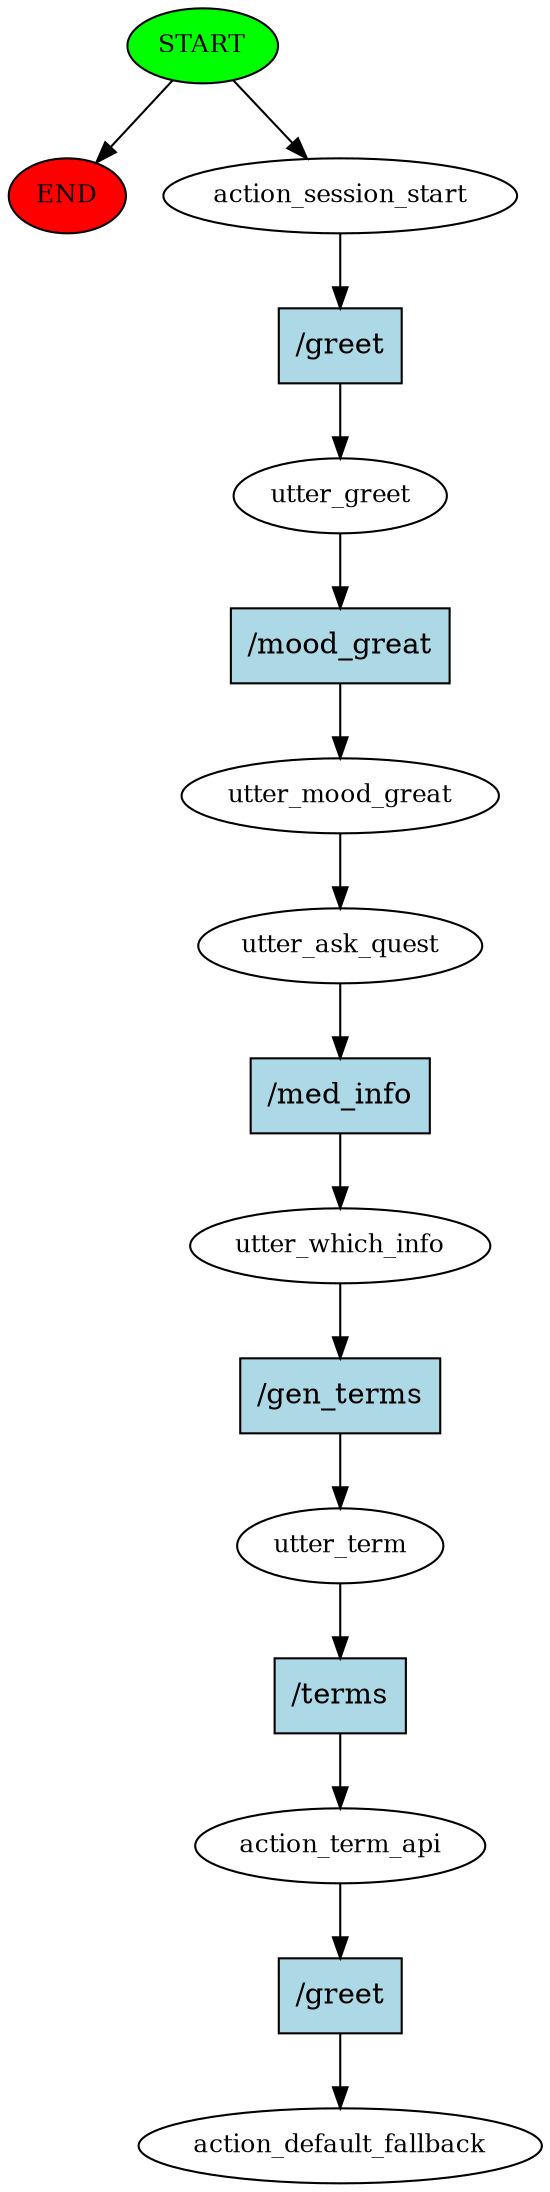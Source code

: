 digraph  {
0 [class="start active", fillcolor=green, fontsize=12, label=START, style=filled];
"-1" [class=end, fillcolor=red, fontsize=12, label=END, style=filled];
1 [class=active, fontsize=12, label=action_session_start];
2 [class=active, fontsize=12, label=utter_greet];
3 [class=active, fontsize=12, label=utter_mood_great];
4 [class=active, fontsize=12, label=utter_ask_quest];
5 [class=active, fontsize=12, label=utter_which_info];
6 [class=active, fontsize=12, label=utter_term];
7 [class=active, fontsize=12, label=action_term_api];
8 [class="dashed active", fontsize=12, label=action_default_fallback];
9 [class="intent active", fillcolor=lightblue, label="/greet", shape=rect, style=filled];
10 [class="intent active", fillcolor=lightblue, label="/mood_great", shape=rect, style=filled];
11 [class="intent active", fillcolor=lightblue, label="/med_info", shape=rect, style=filled];
12 [class="intent active", fillcolor=lightblue, label="/gen_terms", shape=rect, style=filled];
13 [class="intent active", fillcolor=lightblue, label="/terms", shape=rect, style=filled];
14 [class="intent active", fillcolor=lightblue, label="/greet", shape=rect, style=filled];
0 -> "-1"  [class="", key=NONE, label=""];
0 -> 1  [class=active, key=NONE, label=""];
1 -> 9  [class=active, key=0];
2 -> 10  [class=active, key=0];
3 -> 4  [class=active, key=NONE, label=""];
4 -> 11  [class=active, key=0];
5 -> 12  [class=active, key=0];
6 -> 13  [class=active, key=0];
7 -> 14  [class=active, key=0];
9 -> 2  [class=active, key=0];
10 -> 3  [class=active, key=0];
11 -> 5  [class=active, key=0];
12 -> 6  [class=active, key=0];
13 -> 7  [class=active, key=0];
14 -> 8  [class=active, key=0];
}
